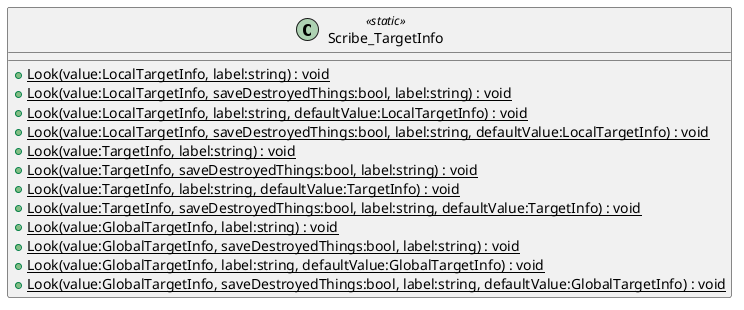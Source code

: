 @startuml
class Scribe_TargetInfo <<static>> {
    + {static} Look(value:LocalTargetInfo, label:string) : void
    + {static} Look(value:LocalTargetInfo, saveDestroyedThings:bool, label:string) : void
    + {static} Look(value:LocalTargetInfo, label:string, defaultValue:LocalTargetInfo) : void
    + {static} Look(value:LocalTargetInfo, saveDestroyedThings:bool, label:string, defaultValue:LocalTargetInfo) : void
    + {static} Look(value:TargetInfo, label:string) : void
    + {static} Look(value:TargetInfo, saveDestroyedThings:bool, label:string) : void
    + {static} Look(value:TargetInfo, label:string, defaultValue:TargetInfo) : void
    + {static} Look(value:TargetInfo, saveDestroyedThings:bool, label:string, defaultValue:TargetInfo) : void
    + {static} Look(value:GlobalTargetInfo, label:string) : void
    + {static} Look(value:GlobalTargetInfo, saveDestroyedThings:bool, label:string) : void
    + {static} Look(value:GlobalTargetInfo, label:string, defaultValue:GlobalTargetInfo) : void
    + {static} Look(value:GlobalTargetInfo, saveDestroyedThings:bool, label:string, defaultValue:GlobalTargetInfo) : void
}
@enduml
